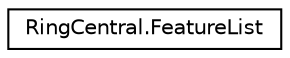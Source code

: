 digraph "Graphical Class Hierarchy"
{
 // LATEX_PDF_SIZE
  edge [fontname="Helvetica",fontsize="10",labelfontname="Helvetica",labelfontsize="10"];
  node [fontname="Helvetica",fontsize="10",shape=record];
  rankdir="LR";
  Node0 [label="RingCentral.FeatureList",height=0.2,width=0.4,color="black", fillcolor="white", style="filled",URL="$classRingCentral_1_1FeatureList.html",tooltip=" "];
}
